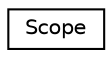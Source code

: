 digraph "Graphical Class Hierarchy"
{
  edge [fontname="Helvetica",fontsize="10",labelfontname="Helvetica",labelfontsize="10"];
  node [fontname="Helvetica",fontsize="10",shape=record];
  rankdir="LR";
  Node0 [label="Scope",height=0.2,width=0.4,color="black", fillcolor="white", style="filled",URL="$structaworx_1_1lib_1_1expressions_1_1Scope.html"];
}

